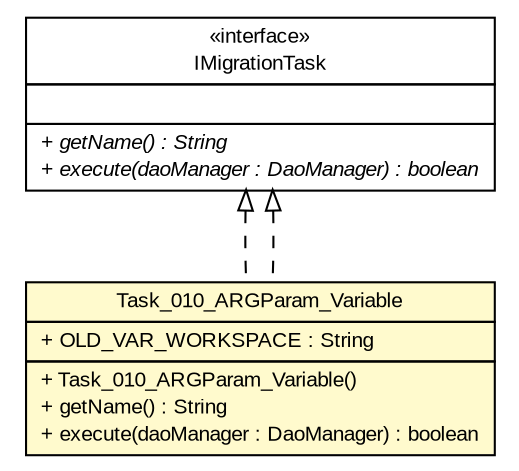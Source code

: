 #!/usr/local/bin/dot
#
# Class diagram 
# Generated by UMLGraph version R5_6-24-gf6e263 (http://www.umlgraph.org/)
#

digraph G {
	edge [fontname="arial",fontsize=10,labelfontname="arial",labelfontsize=10];
	node [fontname="arial",fontsize=10,shape=plaintext];
	nodesep=0.25;
	ranksep=0.5;
	// gov.sandia.cf.dao.migration.IMigrationTask
	c417081 [label=<<table title="gov.sandia.cf.dao.migration.IMigrationTask" border="0" cellborder="1" cellspacing="0" cellpadding="2" port="p" href="../IMigrationTask.html">
		<tr><td><table border="0" cellspacing="0" cellpadding="1">
<tr><td align="center" balign="center"> &#171;interface&#187; </td></tr>
<tr><td align="center" balign="center"> IMigrationTask </td></tr>
		</table></td></tr>
		<tr><td><table border="0" cellspacing="0" cellpadding="1">
<tr><td align="left" balign="left">  </td></tr>
		</table></td></tr>
		<tr><td><table border="0" cellspacing="0" cellpadding="1">
<tr><td align="left" balign="left"><font face="arial italic" point-size="10.0"> + getName() : String </font></td></tr>
<tr><td align="left" balign="left"><font face="arial italic" point-size="10.0"> + execute(daoManager : DaoManager) : boolean </font></td></tr>
		</table></td></tr>
		</table>>, URL="../IMigrationTask.html", fontname="arial", fontcolor="black", fontsize=10.0];
	// gov.sandia.cf.dao.migration.tasks.Task_010_ARGParam_Variable
	c417091 [label=<<table title="gov.sandia.cf.dao.migration.tasks.Task_010_ARGParam_Variable" border="0" cellborder="1" cellspacing="0" cellpadding="2" port="p" bgcolor="lemonChiffon" href="./Task_010_ARGParam_Variable.html">
		<tr><td><table border="0" cellspacing="0" cellpadding="1">
<tr><td align="center" balign="center"> Task_010_ARGParam_Variable </td></tr>
		</table></td></tr>
		<tr><td><table border="0" cellspacing="0" cellpadding="1">
<tr><td align="left" balign="left"> + OLD_VAR_WORKSPACE : String </td></tr>
		</table></td></tr>
		<tr><td><table border="0" cellspacing="0" cellpadding="1">
<tr><td align="left" balign="left"> + Task_010_ARGParam_Variable() </td></tr>
<tr><td align="left" balign="left"> + getName() : String </td></tr>
<tr><td align="left" balign="left"> + execute(daoManager : DaoManager) : boolean </td></tr>
		</table></td></tr>
		</table>>, URL="./Task_010_ARGParam_Variable.html", fontname="arial", fontcolor="black", fontsize=10.0];
	//gov.sandia.cf.dao.migration.tasks.Task_010_ARGParam_Variable implements gov.sandia.cf.dao.migration.IMigrationTask
	c417081:p -> c417091:p [dir=back,arrowtail=empty,style=dashed];
	//gov.sandia.cf.dao.migration.tasks.Task_010_ARGParam_Variable implements gov.sandia.cf.dao.migration.IMigrationTask
	c417081:p -> c417091:p [dir=back,arrowtail=empty,style=dashed];
}

